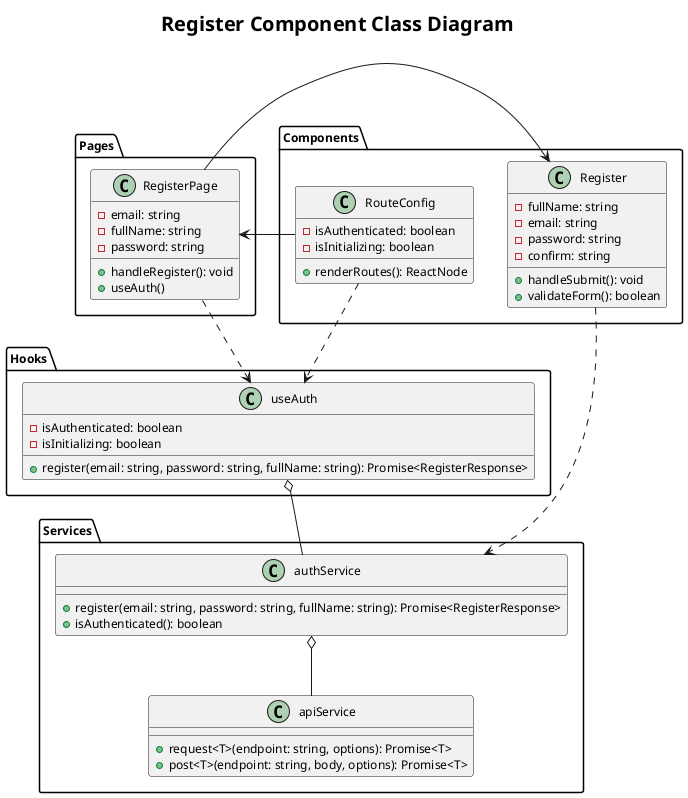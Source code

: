 @startuml Register Component Class Diagram

!define FONT_SIZE 12
!define TITLE_SIZE 20
skinparam defaultFontSize $FONT_SIZE
skinparam titleFontSize $TITLE_SIZE
skinparam classFontSize $FONT_SIZE

title "Register Component Class Diagram"

' Define main components for Register only
package "Pages" {
  class RegisterPage {
    - email: string
    - fullName: string
    - password: string
    + handleRegister(): void
    + useAuth()
  }
}

package "Components" {
  class Register {
    - fullName: string
    - email: string
    - password: string
    - confirm: string
    + handleSubmit(): void
    + validateForm(): boolean
  }
  
  class RouteConfig {
    - isAuthenticated: boolean
    - isInitializing: boolean
    + renderRoutes(): ReactNode
  }
}

package "Services" {
  class authService {
    + register(email: string, password: string, fullName: string): Promise<RegisterResponse>
    + isAuthenticated(): boolean
  }
  
  class apiService {
    + request<T>(endpoint: string, options): Promise<T>
    + post<T>(endpoint: string, body, options): Promise<T>
  }
}

package "Hooks" {
  class useAuth {
    - isAuthenticated: boolean
    - isInitializing: boolean
    + register(email: string, password: string, fullName: string): Promise<RegisterResponse>
  }
}

' Define relationships with proper UML notation as per the new image
' Directed association → (solid line with arrow)
' Inheritance ▷ (solid line with empty triangle)
' Implementation → (dashed line with empty triangle)
' Dependency → (dashed line with arrow)
' Aggregation ◇ (solid line with empty diamond)
' Composition ♦ (solid line with filled diamond)

' Page to Component associations
RegisterPage --> Register

' Page to Hook dependencies (pages bruger hooks midlertidigt)
RegisterPage ..> useAuth

' Service dependencies/associations
Register ..> authService
authService o-- apiService

' Routing associations
RouteConfig --> RegisterPage
RouteConfig ..> useAuth

' Hook associations
useAuth o-- authService

@enduml 